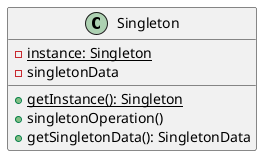 @startuml
class Singleton {
  {static} -instance: Singleton
  -singletonData
  {static} +getInstance(): Singleton
  +singletonOperation()
  +getSingletonData(): SingletonData
}
@enduml
